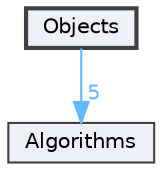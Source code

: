 digraph "Objects"
{
 // LATEX_PDF_SIZE
  bgcolor="transparent";
  edge [fontname=Helvetica,fontsize=10,labelfontname=Helvetica,labelfontsize=10];
  node [fontname=Helvetica,fontsize=10,shape=box,height=0.2,width=0.4];
  compound=true
  dir_5dafd4660615c7e05a84a5ee9d9fd12b [label="Objects", fillcolor="#edf0f7", color="grey25", style="filled,bold", URL="dir_5dafd4660615c7e05a84a5ee9d9fd12b.html",tooltip=""];
  dir_98110dfa9920fc464ea50b090d7e3a05 [label="Algorithms", fillcolor="#edf0f7", color="grey25", style="filled", URL="dir_98110dfa9920fc464ea50b090d7e3a05.html",tooltip=""];
  dir_5dafd4660615c7e05a84a5ee9d9fd12b->dir_98110dfa9920fc464ea50b090d7e3a05 [headlabel="5", labeldistance=1.5 headhref="dir_000003_000000.html" color="steelblue1" fontcolor="steelblue1"];
}
